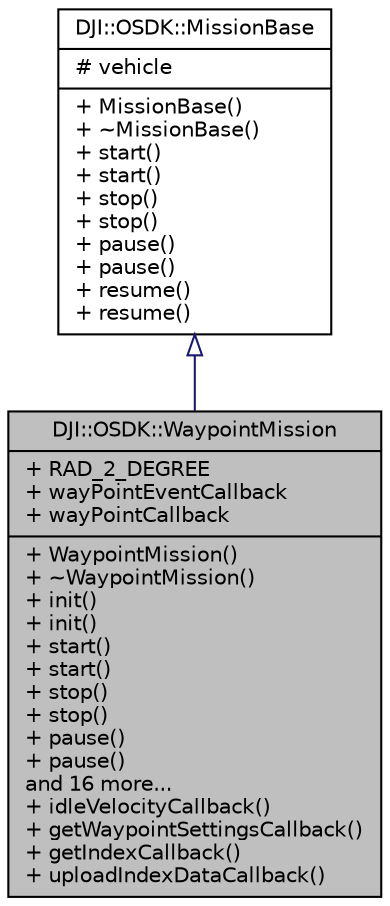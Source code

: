 digraph "DJI::OSDK::WaypointMission"
{
 // INTERACTIVE_SVG=YES
 // LATEX_PDF_SIZE
  edge [fontname="Helvetica",fontsize="10",labelfontname="Helvetica",labelfontsize="10"];
  node [fontname="Helvetica",fontsize="10",shape=record];
  Node1 [label="{DJI::OSDK::WaypointMission\n|+ RAD_2_DEGREE\l+ wayPointEventCallback\l+ wayPointCallback\l|+ WaypointMission()\l+ ~WaypointMission()\l+ init()\l+ init()\l+ start()\l+ start()\l+ stop()\l+ stop()\l+ pause()\l+ pause()\land 16 more...\l+ idleVelocityCallback()\l+ getWaypointSettingsCallback()\l+ getIndexCallback()\l+ uploadIndexDataCallback()\l}",height=0.2,width=0.4,color="black", fillcolor="grey75", style="filled", fontcolor="black",tooltip="APIs for GPS Waypoint Missions."];
  Node2 -> Node1 [dir="back",color="midnightblue",fontsize="10",style="solid",arrowtail="onormal",fontname="Helvetica"];
  Node2 [label="{DJI::OSDK::MissionBase\n|# vehicle\l|+ MissionBase()\l+ ~MissionBase()\l+ start()\l+ start()\l+ stop()\l+ stop()\l+ pause()\l+ pause()\l+ resume()\l+ resume()\l}",height=0.2,width=0.4,color="black", fillcolor="white", style="filled",URL="$classDJI_1_1OSDK_1_1MissionBase.html",tooltip="Mission Base class for commonality between SDK Missions."];
}
